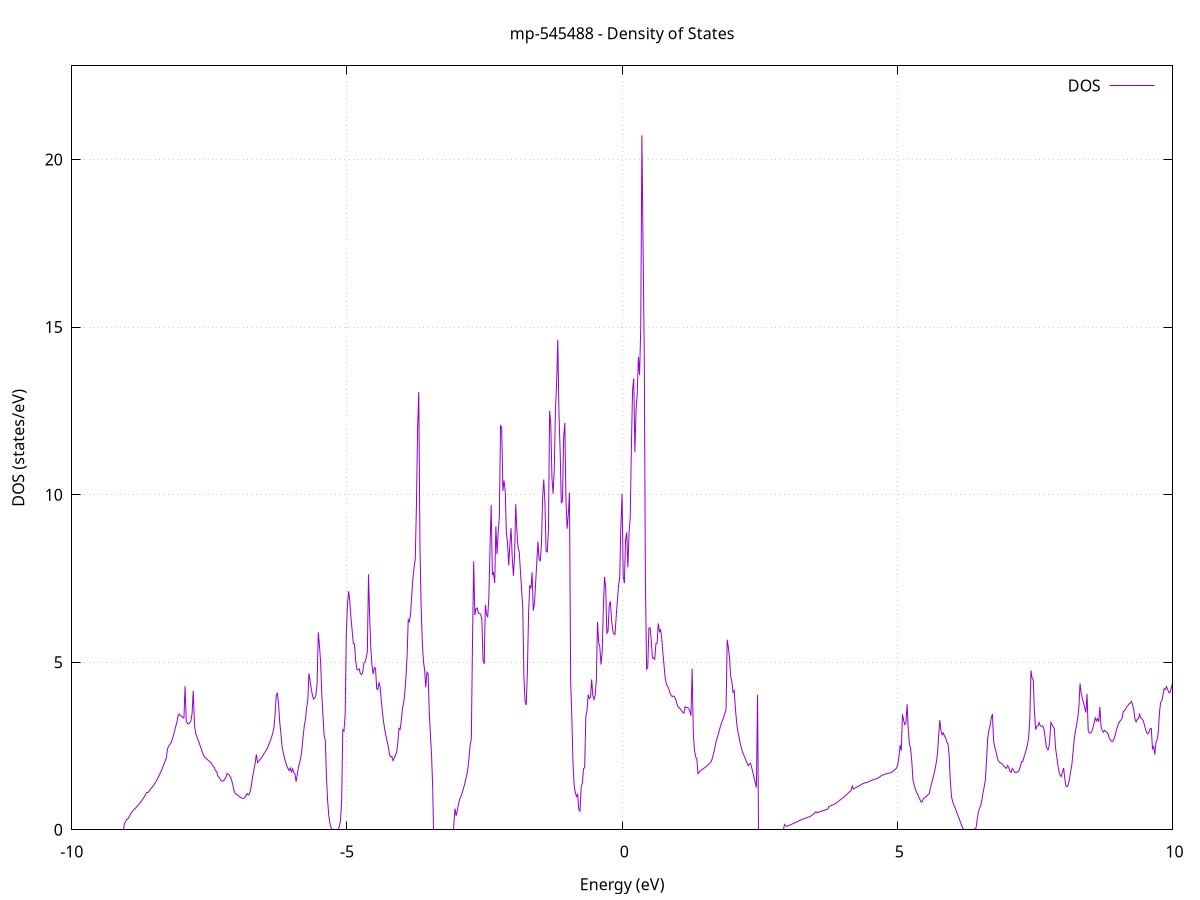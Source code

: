 set title 'mp-545488 - Density of States'
set xlabel 'Energy (eV)'
set ylabel 'DOS (states/eV)'
set grid
set xrange [-10:10]
set yrange [0:22.793]
set xzeroaxis lt -1
set terminal png size 800,600
set output 'mp-545488_dos_gnuplot.png'
plot '-' using 1:2 with lines title 'DOS'
-20.572300 0.000000
-20.551100 0.000000
-20.529800 0.000000
-20.508600 0.000000
-20.487400 0.000000
-20.466100 0.000000
-20.444900 0.000000
-20.423700 0.000000
-20.402500 0.000000
-20.381200 0.000000
-20.360000 0.000000
-20.338800 0.000000
-20.317500 0.000000
-20.296300 0.000000
-20.275100 0.000000
-20.253900 0.000000
-20.232600 0.000000
-20.211400 0.000000
-20.190200 0.000000
-20.168900 0.000000
-20.147700 0.000000
-20.126500 0.000000
-20.105300 0.000000
-20.084000 0.000000
-20.062800 0.000000
-20.041600 0.000000
-20.020300 0.000000
-19.999100 0.000000
-19.977900 0.000000
-19.956700 0.000000
-19.935400 0.000000
-19.914200 0.000000
-19.893000 0.000000
-19.871700 0.000000
-19.850500 0.000000
-19.829300 0.000000
-19.808100 0.000000
-19.786800 0.000000
-19.765600 0.000000
-19.744400 0.000000
-19.723100 0.000000
-19.701900 0.000000
-19.680700 0.000000
-19.659500 0.000000
-19.638200 0.000000
-19.617000 0.000000
-19.595800 0.000000
-19.574500 0.000000
-19.553300 0.000000
-19.532100 0.000000
-19.510900 0.000000
-19.489600 0.000000
-19.468400 0.000000
-19.447200 0.000000
-19.425900 0.000000
-19.404700 0.000000
-19.383500 0.000000
-19.362300 0.000000
-19.341000 0.000000
-19.319800 0.000000
-19.298600 0.000000
-19.277300 0.000000
-19.256100 0.000000
-19.234900 0.000000
-19.213700 0.000000
-19.192400 0.000000
-19.171200 0.000000
-19.150000 0.000000
-19.128700 0.000000
-19.107500 0.000000
-19.086300 0.000000
-19.065100 0.000000
-19.043800 0.000000
-19.022600 0.000000
-19.001400 0.000000
-18.980100 0.000000
-18.958900 0.000000
-18.937700 0.000000
-18.916500 0.000000
-18.895200 0.000000
-18.874000 0.000000
-18.852800 0.000000
-18.831500 0.000000
-18.810300 0.000000
-18.789100 0.000000
-18.767900 0.000000
-18.746600 0.000000
-18.725400 0.000000
-18.704200 0.000000
-18.682900 0.000000
-18.661700 0.000000
-18.640500 0.468500
-18.619300 0.961300
-18.598000 1.463600
-18.576800 1.737700
-18.555600 2.031300
-18.534300 2.330100
-18.513100 2.687200
-18.491900 3.016000
-18.470700 3.445700
-18.449400 3.469700
-18.428200 3.775200
-18.407000 4.185100
-18.385700 4.631400
-18.364500 5.154200
-18.343300 5.735200
-18.322100 6.657300
-18.300800 7.553600
-18.279600 7.580100
-18.258400 7.606800
-18.237100 7.200700
-18.215900 6.714400
-18.194700 6.654200
-18.173500 7.213800
-18.152200 7.670900
-18.131000 7.683500
-18.109800 7.666900
-18.088500 7.461000
-18.067300 7.149400
-18.046100 8.521900
-18.024900 6.105300
-18.003600 6.763700
-17.982400 8.008700
-17.961200 8.179400
-17.939900 6.055400
-17.918700 4.365400
-17.897500 0.319800
-17.876300 0.000000
-17.855000 0.000000
-17.833800 0.290500
-17.812600 1.189900
-17.791300 2.319500
-17.770100 3.691900
-17.748900 4.650200
-17.727700 5.180100
-17.706400 5.023000
-17.685200 4.800700
-17.664000 4.650100
-17.642700 4.578200
-17.621500 4.701700
-17.600300 4.827000
-17.579100 4.979500
-17.557800 5.238400
-17.536600 5.906900
-17.515400 6.201000
-17.494100 6.375900
-17.472900 6.388400
-17.451700 5.783900
-17.430500 4.013800
-17.409200 2.787200
-17.388000 2.320200
-17.366800 4.985500
-17.345500 6.442600
-17.324300 6.830600
-17.303100 7.129700
-17.281900 7.242000
-17.260600 7.709600
-17.239400 8.095100
-17.218200 8.592700
-17.196900 12.014800
-17.175700 21.468500
-17.154500 2.757900
-17.133300 0.000000
-17.112000 0.000000
-17.090800 0.000000
-17.069600 0.000000
-17.048300 0.000000
-17.027100 0.000000
-17.005900 0.000000
-16.984600 0.000000
-16.963400 0.000000
-16.942200 0.000000
-16.921000 0.000000
-16.899700 0.000000
-16.878500 0.000000
-16.857300 0.000000
-16.836000 0.000000
-16.814800 0.000000
-16.793600 0.000000
-16.772400 0.000000
-16.751100 0.000000
-16.729900 0.000000
-16.708700 0.000000
-16.687400 0.000000
-16.666200 0.000000
-16.645000 0.000000
-16.623800 0.000000
-16.602500 0.000000
-16.581300 0.000000
-16.560100 0.000000
-16.538800 0.000000
-16.517600 0.000000
-16.496400 0.000000
-16.475200 0.160700
-16.453900 0.360100
-16.432700 0.596500
-16.411500 0.783000
-16.390200 1.006700
-16.369000 1.407400
-16.347800 2.116800
-16.326600 3.084300
-16.305300 3.439000
-16.284100 4.045000
-16.262900 5.467900
-16.241600 5.691700
-16.220400 6.913900
-16.199200 6.679800
-16.178000 6.430000
-16.156700 6.756700
-16.135500 8.328200
-16.114300 9.112400
-16.093000 13.203500
-16.071800 19.273300
-16.050600 20.031500
-16.029400 19.752600
-16.008100 19.196500
-15.986900 20.700000
-15.965700 15.389900
-15.944400 3.398200
-15.923200 3.773300
-15.902000 3.993000
-15.880800 4.052900
-15.859500 4.038800
-15.838300 4.199900
-15.817100 4.431100
-15.795800 4.640000
-15.774600 4.801000
-15.753400 4.988100
-15.732200 5.357900
-15.710900 5.839600
-15.689700 6.381100
-15.668500 6.991600
-15.647200 8.504000
-15.626000 9.264200
-15.604800 9.674700
-15.583600 10.392800
-15.562300 9.139500
-15.541100 8.397000
-15.519900 8.228300
-15.498600 6.752000
-15.477400 6.109600
-15.456200 5.551700
-15.435000 5.011000
-15.413700 4.466700
-15.392500 3.544300
-15.371300 3.016200
-15.350000 2.306200
-15.328800 2.095900
-15.307600 1.764400
-15.286400 1.285500
-15.265100 0.862900
-15.243900 0.000000
-15.222700 0.000000
-15.201400 0.000000
-15.180200 0.000000
-15.159000 0.000000
-15.137800 0.000000
-15.116500 0.000000
-15.095300 0.000000
-15.074100 0.000000
-15.052800 0.000000
-15.031600 0.000000
-15.010400 0.000000
-14.989200 0.000000
-14.967900 0.000000
-14.946700 0.000000
-14.925500 0.000000
-14.904200 0.000000
-14.883000 0.000000
-14.861800 0.000000
-14.840600 0.000000
-14.819300 0.000000
-14.798100 0.000000
-14.776900 0.000000
-14.755600 0.000000
-14.734400 0.000000
-14.713200 0.000000
-14.692000 0.000000
-14.670700 0.000000
-14.649500 0.000000
-14.628300 0.000000
-14.607000 0.000000
-14.585800 0.000000
-14.564600 0.000000
-14.543400 0.000000
-14.522100 0.000000
-14.500900 0.000000
-14.479700 0.000000
-14.458400 0.000000
-14.437200 0.000000
-14.416000 0.000000
-14.394800 0.000000
-14.373500 0.000000
-14.352300 0.000000
-14.331100 0.000000
-14.309800 0.000000
-14.288600 0.000000
-14.267400 0.000000
-14.246200 0.000000
-14.224900 0.000000
-14.203700 0.000000
-14.182500 0.000000
-14.161200 0.000000
-14.140000 0.000000
-14.118800 0.000000
-14.097600 0.000000
-14.076300 0.000000
-14.055100 0.000000
-14.033900 0.000000
-14.012600 0.000000
-13.991400 0.000000
-13.970200 0.000000
-13.949000 0.000000
-13.927700 0.000000
-13.906500 0.000000
-13.885300 0.000000
-13.864000 0.000000
-13.842800 0.000000
-13.821600 0.000000
-13.800400 0.000000
-13.779100 0.000000
-13.757900 0.000000
-13.736700 0.000000
-13.715400 0.000000
-13.694200 0.000000
-13.673000 0.000000
-13.651800 0.000000
-13.630500 0.000000
-13.609300 0.000000
-13.588100 0.000000
-13.566800 0.000000
-13.545600 0.000000
-13.524400 0.000000
-13.503200 0.000000
-13.481900 0.000000
-13.460700 0.000000
-13.439500 0.000000
-13.418200 0.000000
-13.397000 0.000000
-13.375800 0.000000
-13.354600 0.000000
-13.333300 0.000000
-13.312100 0.000000
-13.290900 0.000000
-13.269600 0.000000
-13.248400 0.000000
-13.227200 0.000000
-13.206000 0.000000
-13.184700 0.000000
-13.163500 0.000000
-13.142300 0.000000
-13.121000 0.000000
-13.099800 0.000000
-13.078600 0.000000
-13.057400 0.000000
-13.036100 0.000000
-13.014900 0.000000
-12.993700 0.000000
-12.972400 0.000000
-12.951200 0.000000
-12.930000 0.000000
-12.908800 0.000000
-12.887500 0.000000
-12.866300 0.000000
-12.845100 0.000000
-12.823800 0.000000
-12.802600 0.000000
-12.781400 0.000000
-12.760200 0.000000
-12.738900 0.000000
-12.717700 0.000000
-12.696500 0.000000
-12.675200 0.000000
-12.654000 0.000000
-12.632800 0.000000
-12.611600 0.000000
-12.590300 0.000000
-12.569100 0.000000
-12.547900 0.000000
-12.526600 0.000000
-12.505400 0.000000
-12.484200 0.000000
-12.463000 0.000000
-12.441700 0.000000
-12.420500 0.000000
-12.399300 0.000000
-12.378000 0.000000
-12.356800 0.000000
-12.335600 0.000000
-12.314400 0.000000
-12.293100 0.000000
-12.271900 0.000000
-12.250700 0.000000
-12.229400 0.000000
-12.208200 0.000000
-12.187000 0.000000
-12.165800 0.000000
-12.144500 0.000000
-12.123300 0.000000
-12.102100 0.000000
-12.080800 0.000000
-12.059600 0.000000
-12.038400 0.000000
-12.017200 0.000000
-11.995900 0.000000
-11.974700 0.000000
-11.953500 0.000000
-11.932200 0.000000
-11.911000 0.000000
-11.889800 0.000000
-11.868600 0.000000
-11.847300 0.000000
-11.826100 0.000000
-11.804900 0.000000
-11.783600 0.000000
-11.762400 0.000000
-11.741200 0.000000
-11.720000 0.000000
-11.698700 0.000000
-11.677500 0.000000
-11.656300 0.000000
-11.635000 0.000000
-11.613800 0.000000
-11.592600 0.000000
-11.571400 0.000000
-11.550100 0.000000
-11.528900 0.000000
-11.507700 0.000000
-11.486400 0.000000
-11.465200 0.000000
-11.444000 0.000000
-11.422800 0.000000
-11.401500 0.000000
-11.380300 0.000000
-11.359100 0.000000
-11.337800 0.000000
-11.316600 0.000000
-11.295400 0.000000
-11.274200 0.000000
-11.252900 0.000000
-11.231700 0.000000
-11.210500 0.000000
-11.189200 0.000000
-11.168000 0.000000
-11.146800 0.000000
-11.125600 0.000000
-11.104300 0.000000
-11.083100 0.000000
-11.061900 0.000000
-11.040600 0.000000
-11.019400 0.000000
-10.998200 0.000000
-10.976900 0.000000
-10.955700 0.000000
-10.934500 0.000000
-10.913300 0.000000
-10.892000 0.000000
-10.870800 0.000000
-10.849600 0.000000
-10.828300 0.000000
-10.807100 0.000000
-10.785900 0.000000
-10.764700 0.000000
-10.743400 0.000000
-10.722200 0.000000
-10.701000 0.000000
-10.679700 0.000000
-10.658500 0.000000
-10.637300 0.000000
-10.616100 0.000000
-10.594800 0.000000
-10.573600 0.000000
-10.552400 0.000000
-10.531100 0.000000
-10.509900 0.000000
-10.488700 0.000000
-10.467500 0.000000
-10.446200 0.000000
-10.425000 0.000000
-10.403800 0.000000
-10.382500 0.000000
-10.361300 0.000000
-10.340100 0.000000
-10.318900 0.000000
-10.297600 0.000000
-10.276400 0.000000
-10.255200 0.000000
-10.233900 0.000000
-10.212700 0.000000
-10.191500 0.000000
-10.170300 0.000000
-10.149000 0.000000
-10.127800 0.000000
-10.106600 0.000000
-10.085300 0.000000
-10.064100 0.000000
-10.042900 0.000000
-10.021700 0.000000
-10.000400 0.000000
-9.979200 0.000000
-9.958000 0.000000
-9.936700 0.000000
-9.915500 0.000000
-9.894300 0.000000
-9.873100 0.000000
-9.851800 0.000000
-9.830600 0.000000
-9.809400 0.000000
-9.788100 0.000000
-9.766900 0.000000
-9.745700 0.000000
-9.724500 0.000000
-9.703200 0.000000
-9.682000 0.000000
-9.660800 0.000000
-9.639500 0.000000
-9.618300 0.000000
-9.597100 0.000000
-9.575900 0.000000
-9.554600 0.000000
-9.533400 0.000000
-9.512200 0.000000
-9.490900 0.000000
-9.469700 0.000000
-9.448500 0.000000
-9.427300 0.000000
-9.406000 0.000000
-9.384800 0.000000
-9.363600 0.000000
-9.342300 0.000000
-9.321100 0.000000
-9.299900 0.000000
-9.278700 0.000000
-9.257400 0.000000
-9.236200 0.000000
-9.215000 0.000000
-9.193700 0.000000
-9.172500 0.000000
-9.151300 0.000000
-9.130100 0.000000
-9.108800 0.000000
-9.087600 0.000000
-9.066400 0.000000
-9.045100 0.174500
-9.023900 0.244300
-9.002700 0.299200
-8.981500 0.325100
-8.960200 0.384100
-8.939000 0.446900
-8.917800 0.512500
-8.896500 0.556700
-8.875300 0.592000
-8.854100 0.627700
-8.832900 0.660600
-8.811600 0.700200
-8.790400 0.741700
-8.769200 0.783500
-8.747900 0.827300
-8.726700 0.875200
-8.705500 0.925300
-8.684300 0.978300
-8.663000 1.039700
-8.641800 1.111300
-8.620600 1.110000
-8.599300 1.133500
-8.578100 1.199600
-8.556900 1.234000
-8.535700 1.275000
-8.514400 1.324600
-8.493200 1.376800
-8.472000 1.434300
-8.450700 1.497800
-8.429500 1.566400
-8.408300 1.637000
-8.387100 1.710800
-8.365800 1.790700
-8.344600 1.875100
-8.323400 1.966500
-8.302100 2.059800
-8.280900 2.153400
-8.259700 2.421200
-8.238500 2.495900
-8.217200 2.551500
-8.196000 2.600900
-8.174800 2.692900
-8.153500 2.818300
-8.132300 2.945100
-8.111100 3.083800
-8.089900 3.217600
-8.068600 3.409600
-8.047400 3.456700
-8.026200 3.402400
-8.004900 3.391500
-7.983700 3.343600
-7.962500 3.336000
-7.941300 4.283100
-7.920000 3.231200
-7.898800 3.172800
-7.877600 3.152800
-7.856300 3.198200
-7.835100 3.243100
-7.813900 3.478800
-7.792700 4.149500
-7.771400 3.149600
-7.750200 2.875900
-7.729000 2.786200
-7.707700 2.690900
-7.686500 2.595900
-7.665300 2.501100
-7.644100 2.395200
-7.622800 2.287100
-7.601600 2.218200
-7.580400 2.161500
-7.559100 2.136200
-7.537900 2.096200
-7.516700 2.064800
-7.495500 2.039200
-7.474200 2.011700
-7.453000 1.953200
-7.431800 1.895600
-7.410500 1.856400
-7.389300 1.757000
-7.368100 1.746800
-7.346900 1.609100
-7.325600 1.565000
-7.304400 1.516800
-7.283200 1.459000
-7.261900 1.453000
-7.240700 1.464300
-7.219500 1.509900
-7.198300 1.573800
-7.177000 1.683000
-7.155800 1.657600
-7.134600 1.621200
-7.113300 1.563000
-7.092100 1.454900
-7.070900 1.318500
-7.049700 1.142700
-7.028400 1.074400
-7.007200 1.058400
-6.986000 1.040900
-6.964700 1.006300
-6.943500 0.975000
-6.922300 0.953000
-6.901100 0.938300
-6.879800 0.939100
-6.858600 0.955300
-6.837400 1.015900
-6.816100 1.080100
-6.794900 1.036000
-6.773700 1.060100
-6.752500 1.178100
-6.731200 1.397100
-6.710000 1.622200
-6.688800 1.805400
-6.667500 1.992800
-6.646300 2.251500
-6.625100 2.006100
-6.603900 2.051700
-6.582600 2.088400
-6.561400 2.129500
-6.540200 2.174400
-6.518900 2.243400
-6.497700 2.299600
-6.476500 2.348300
-6.455300 2.406500
-6.434000 2.484400
-6.412800 2.572100
-6.391600 2.658600
-6.370300 2.761600
-6.349100 2.886300
-6.327900 3.030800
-6.306700 3.413400
-6.285400 4.000900
-6.264200 4.086200
-6.243000 3.751800
-6.221700 3.212300
-6.200500 2.870700
-6.179300 2.474200
-6.158100 2.306800
-6.136800 2.155300
-6.115600 2.022200
-6.094400 1.915500
-6.073100 1.834100
-6.051900 1.768300
-6.030700 1.843100
-6.009500 1.727000
-5.988200 1.817500
-5.967000 1.708900
-5.945800 1.672000
-5.924500 1.433200
-5.903300 1.639600
-5.882100 1.866800
-5.860900 2.001400
-5.839600 2.144700
-5.818400 2.414800
-5.797200 2.769700
-5.775900 3.094300
-5.754700 3.292400
-5.733500 3.633300
-5.712300 3.849000
-5.691000 4.662800
-5.669800 4.448800
-5.648600 4.208200
-5.627300 4.009500
-5.606100 3.898300
-5.584900 3.932300
-5.563700 4.020500
-5.542400 4.377800
-5.521200 5.893700
-5.500000 5.500500
-5.478700 5.004900
-5.457500 4.044800
-5.436300 3.406900
-5.415100 2.811400
-5.393800 2.669300
-5.372600 1.574300
-5.351400 0.863700
-5.330100 0.418200
-5.308900 0.185200
-5.287700 0.054100
-5.266500 0.000000
-5.245200 0.000000
-5.224000 0.000000
-5.202800 0.000000
-5.181500 0.000000
-5.160300 0.016100
-5.139100 0.088500
-5.117900 0.278200
-5.096600 0.875100
-5.075400 2.984400
-5.054200 2.943700
-5.032900 3.449300
-5.011700 5.874200
-4.990500 6.738700
-4.969200 7.114700
-4.948000 6.808900
-4.926800 6.311600
-4.905600 5.940500
-4.884300 5.554100
-4.863100 5.548600
-4.841900 5.043100
-4.820600 4.787400
-4.799400 4.773300
-4.778200 4.803300
-4.757000 4.661600
-4.735700 4.628300
-4.714500 4.698800
-4.693300 4.964800
-4.672000 5.004100
-4.650800 5.123700
-4.629600 5.322400
-4.608400 7.621400
-4.587100 6.301100
-4.565900 5.408000
-4.544700 4.879100
-4.523400 4.646000
-4.502200 4.842000
-4.481000 4.818000
-4.459800 4.208000
-4.438500 4.180700
-4.417300 4.399200
-4.396100 4.251900
-4.374800 3.824300
-4.353600 3.481100
-4.332400 3.192800
-4.311200 2.964800
-4.289900 2.781400
-4.268700 2.629200
-4.247500 2.465300
-4.226200 2.237600
-4.205000 2.173400
-4.183800 2.188900
-4.162600 2.061500
-4.141300 2.140000
-4.120100 2.224100
-4.098900 2.306400
-4.077600 2.562200
-4.056400 3.023800
-4.035200 2.991100
-4.014000 3.242600
-3.992700 3.602700
-3.971500 3.776700
-3.950300 4.056300
-3.929000 4.533400
-3.907800 5.159800
-3.886600 6.272400
-3.865400 6.210100
-3.844100 6.443200
-3.822900 7.000500
-3.801700 7.501500
-3.780400 7.840600
-3.759200 8.063100
-3.738000 9.657900
-3.716800 11.970900
-3.695500 13.065000
-3.674300 8.511500
-3.653100 6.696000
-3.631800 5.634500
-3.610600 5.026800
-3.589400 4.775200
-3.568200 4.251000
-3.546900 4.702800
-3.525700 4.657900
-3.504500 3.512400
-3.483200 2.805600
-3.462000 2.201200
-3.440800 1.175300
-3.419600 0.000000
-3.398300 0.000000
-3.377100 0.000000
-3.355900 0.000000
-3.334600 0.000000
-3.313400 0.000000
-3.292200 0.000000
-3.271000 0.000000
-3.249700 0.000000
-3.228500 0.000000
-3.207300 0.000000
-3.186000 0.000000
-3.164800 0.000000
-3.143600 0.000000
-3.122400 0.000000
-3.101100 0.000000
-3.079900 0.000000
-3.058700 0.000000
-3.037400 0.633300
-3.016200 0.419400
-2.995000 0.584700
-2.973800 0.759100
-2.952500 0.915300
-2.931300 0.979400
-2.910100 1.085400
-2.888800 1.196600
-2.867600 1.325300
-2.846400 1.474000
-2.825200 1.612000
-2.803900 1.820700
-2.782700 2.140300
-2.761500 2.525900
-2.740200 2.708600
-2.719000 5.617400
-2.697800 8.008500
-2.676600 6.402100
-2.655300 6.597100
-2.634100 6.618700
-2.612900 6.468000
-2.591600 6.451400
-2.570400 6.427500
-2.549200 6.282600
-2.528000 5.071000
-2.506700 4.948500
-2.485500 6.715100
-2.464300 6.422500
-2.443000 6.342200
-2.421800 6.945600
-2.400600 8.437700
-2.379400 9.693900
-2.358100 7.603400
-2.336900 7.668800
-2.315700 7.363100
-2.294400 9.050600
-2.273200 8.226000
-2.252000 8.888400
-2.230800 9.347500
-2.209500 12.054600
-2.188300 12.003200
-2.167100 10.111500
-2.145800 10.421900
-2.124600 10.107800
-2.103400 8.864200
-2.082200 8.555500
-2.060900 7.891500
-2.039700 8.512200
-2.018500 9.000900
-1.997200 8.121100
-1.976000 7.574800
-1.954800 8.146900
-1.933600 9.714900
-1.912300 8.911500
-1.891100 8.417100
-1.869900 8.291600
-1.848600 7.728500
-1.827400 7.189800
-1.806200 6.638100
-1.785000 4.568800
-1.763700 3.823700
-1.742500 3.722100
-1.721300 4.741400
-1.700000 6.482000
-1.678800 7.295400
-1.657600 7.200200
-1.636400 7.676100
-1.615100 6.540800
-1.593900 6.743700
-1.572700 7.336300
-1.551400 7.979200
-1.530200 8.600500
-1.509000 8.059200
-1.487800 8.029000
-1.466500 8.502400
-1.445300 9.872000
-1.424100 10.451300
-1.402800 9.746600
-1.381600 8.305700
-1.360400 8.290500
-1.339200 8.936600
-1.317900 12.498700
-1.296700 12.113900
-1.275500 10.505700
-1.254200 10.026200
-1.233000 10.759300
-1.211800 12.526300
-1.190600 13.321900
-1.169300 14.626900
-1.148100 12.430300
-1.126900 11.319100
-1.105600 9.741400
-1.084400 9.818600
-1.063200 11.700300
-1.042000 12.140600
-1.020700 9.829200
-0.999500 8.981600
-0.978300 9.409100
-0.957000 10.059300
-0.935800 4.448100
-0.914600 3.375100
-0.893400 1.992700
-0.872100 1.324600
-0.850900 1.109500
-0.829700 0.993400
-0.808400 1.053300
-0.787200 0.604400
-0.766000 0.557100
-0.744800 1.265900
-0.723500 1.397100
-0.702300 1.814900
-0.681100 1.857700
-0.659800 3.375300
-0.638600 3.548500
-0.617400 4.030800
-0.596200 3.919800
-0.574900 3.952900
-0.553700 4.484500
-0.532500 3.995200
-0.511200 3.886800
-0.490000 4.029600
-0.468800 4.465800
-0.447600 6.203700
-0.426300 5.595100
-0.405100 5.443900
-0.383900 4.927600
-0.362600 5.283400
-0.341400 6.636600
-0.320200 7.545300
-0.299000 7.226000
-0.277700 5.866200
-0.256500 5.922100
-0.235300 6.674800
-0.214000 6.817600
-0.192800 6.279300
-0.171600 5.951000
-0.150400 5.843000
-0.129100 5.834000
-0.107900 6.360600
-0.086700 6.832300
-0.065400 7.282000
-0.044200 7.530800
-0.023000 9.067500
-0.001800 10.027100
0.019500 7.564700
0.040700 7.360700
0.061900 8.647900
0.083200 8.870900
0.104400 7.830600
0.125600 8.878000
0.146800 9.309000
0.168100 11.421600
0.189300 13.130400
0.210500 13.465000
0.231800 11.263100
0.253000 12.524600
0.274200 12.997900
0.295400 14.111100
0.316700 13.562500
0.337900 14.977000
0.359100 20.721100
0.380400 17.340900
0.401600 14.243700
0.422800 7.383200
0.444000 4.794500
0.465300 4.847300
0.486500 6.021400
0.507700 6.024700
0.529000 5.639400
0.550200 5.127200
0.571400 5.132300
0.592600 5.085400
0.613900 5.556800
0.635100 5.565300
0.656300 6.158400
0.677600 5.911800
0.698800 5.964900
0.720000 5.712300
0.741200 5.266800
0.762500 4.882900
0.783700 4.503300
0.804900 4.338900
0.826200 4.281700
0.847400 4.202700
0.868600 4.090100
0.889800 4.002400
0.911100 3.977800
0.932300 3.992100
0.953500 3.960800
0.974800 3.884300
0.996000 3.755700
1.017200 3.665000
1.038500 3.636900
1.059700 3.598900
1.080900 3.551100
1.102100 3.505500
1.123400 3.481200
1.144600 3.669400
1.165800 3.642800
1.187100 3.649100
1.208300 3.620000
1.229500 3.535200
1.250700 3.406900
1.272000 4.804600
1.293200 2.874500
1.314400 2.372100
1.335700 2.176400
1.356900 2.116200
1.378100 1.675300
1.399300 1.716900
1.420600 1.761700
1.441800 1.788000
1.463000 1.810600
1.484300 1.833300
1.505500 1.857800
1.526700 1.888900
1.547900 1.920000
1.569200 1.951100
1.590400 1.982200
1.611600 2.013300
1.632900 2.102600
1.654100 2.234000
1.675300 2.367600
1.696500 2.560000
1.717800 2.685700
1.739000 2.806500
1.760200 2.931200
1.781500 3.061800
1.802700 3.170700
1.823900 3.269600
1.845100 3.356600
1.866400 3.484800
1.887600 3.580800
1.908800 5.671600
1.930100 5.444700
1.951300 5.124600
1.972500 4.579100
1.993700 4.426200
2.015000 4.098500
2.036200 4.150100
2.057400 3.633600
2.078700 3.226500
2.099900 2.957900
2.121100 2.794800
2.142300 2.606300
2.163600 2.465700
2.184800 2.329300
2.206000 2.245600
2.227300 2.161900
2.248500 2.078200
2.269700 1.994500
2.290900 1.915200
2.312200 1.959700
2.333400 1.980900
2.354600 1.849800
2.375900 1.702000
2.397100 1.554100
2.418300 1.406200
2.439500 1.258300
2.460800 4.031800
2.482000 0.000000
2.503200 0.000000
2.524500 0.000000
2.545700 0.000000
2.566900 0.000000
2.588100 0.000000
2.609400 0.000000
2.630600 0.000000
2.651800 0.000000
2.673100 0.000000
2.694300 0.000000
2.715500 0.000000
2.736700 0.000000
2.758000 0.000000
2.779200 0.000000
2.800400 0.000000
2.821700 0.000000
2.842900 0.000000
2.864100 0.000000
2.885300 0.000000
2.906600 0.000000
2.927800 0.000000
2.949000 0.158900
2.970300 0.122800
2.991500 0.104400
3.012700 0.118100
3.033900 0.132300
3.055200 0.147000
3.076400 0.162200
3.097600 0.177900
3.118900 0.193900
3.140100 0.209400
3.161300 0.225400
3.182500 0.241900
3.203800 0.259000
3.225000 0.277100
3.246200 0.294600
3.267500 0.307600
3.288700 0.319100
3.309900 0.331500
3.331100 0.343400
3.352400 0.356500
3.373600 0.369500
3.394800 0.382300
3.416100 0.395900
3.437300 0.420600
3.458500 0.447300
3.479700 0.476000
3.501000 0.507000
3.522200 0.540700
3.543400 0.505000
3.564700 0.521000
3.585900 0.534000
3.607100 0.546300
3.628300 0.558500
3.649600 0.570600
3.670800 0.582500
3.692000 0.593500
3.713300 0.603300
3.734500 0.612000
3.755700 0.690500
3.776900 0.710500
3.798200 0.724800
3.819400 0.736000
3.840600 0.750400
3.861900 0.768300
3.883100 0.789500
3.904300 0.812900
3.925500 0.841100
3.946800 0.871500
3.968000 0.900400
3.989200 0.927300
4.010500 0.952100
4.031700 0.979400
4.052900 1.008900
4.074100 1.040500
4.095400 1.075900
4.116600 1.110000
4.137800 1.139700
4.159100 1.169100
4.180300 1.302700
4.201500 1.216800
4.222700 1.235500
4.244000 1.254900
4.265200 1.274600
4.286400 1.294100
4.307700 1.313300
4.328900 1.332600
4.350100 1.353300
4.371300 1.374800
4.392600 1.390500
4.413800 1.401600
4.435000 1.400500
4.456300 1.416900
4.477500 1.433900
4.498700 1.450300
4.519900 1.466000
4.541200 1.480000
4.562400 1.492500
4.583600 1.503800
4.604900 1.513700
4.626100 1.523000
4.647300 1.546000
4.668500 1.564800
4.689800 1.586600
4.711000 1.616800
4.732200 1.630600
4.753500 1.643100
4.774700 1.655000
4.795900 1.666500
4.817100 1.677600
4.838400 1.688400
4.859600 1.694500
4.880800 1.702900
4.902100 1.720000
4.923300 1.747600
4.944500 1.778200
4.965700 1.808900
4.987000 1.839700
5.008200 1.946600
5.029400 2.178000
5.050700 2.522200
5.071900 2.363800
5.093100 3.447800
5.114300 3.264600
5.135600 3.141100
5.156800 3.202200
5.178000 3.744300
5.199300 2.969900
5.220500 2.553100
5.241700 2.430100
5.262900 2.042400
5.284200 1.489300
5.305400 1.341100
5.326600 1.214000
5.347900 1.128100
5.369100 1.059600
5.390300 0.973300
5.411500 0.905200
5.432800 0.823100
5.454000 0.845400
5.475200 0.927000
5.496500 0.955600
5.517700 0.984600
5.538900 1.017400
5.560100 1.052100
5.581400 1.087700
5.602600 1.259300
5.623800 1.385900
5.645100 1.523800
5.666300 1.660000
5.687500 1.822600
5.708700 2.018900
5.730000 2.263000
5.751200 2.813200
5.772400 3.272300
5.793700 2.947400
5.814900 2.831400
5.836100 2.891400
5.857300 2.798800
5.878600 2.745700
5.899800 2.610800
5.921000 2.571900
5.942300 2.198500
5.963500 1.444100
5.984700 0.982600
6.005900 0.838800
6.027200 0.739400
6.048400 0.661500
6.069600 0.569200
6.090900 0.476400
6.112100 0.383200
6.133300 0.289600
6.154500 0.195500
6.175800 0.101000
6.197000 0.032300
6.218200 0.005700
6.239500 0.000000
6.260700 0.000000
6.281900 0.000000
6.303100 0.000000
6.324400 0.000000
6.345600 0.000000
6.366800 0.000000
6.388100 0.006900
6.409300 0.027400
6.430500 0.058400
6.451700 0.310900
6.473000 0.535500
6.494200 0.648300
6.515400 0.709900
6.536700 0.894600
6.557900 1.107800
6.579100 1.282500
6.600300 1.499700
6.621600 2.110200
6.642800 2.727300
6.664000 2.968600
6.685300 3.104700
6.706500 3.332200
6.727700 3.454600
6.748900 2.657100
6.770200 2.464200
6.791400 2.335900
6.812600 2.177900
6.833900 2.058000
6.855100 2.018800
6.876300 1.994000
6.897500 1.978900
6.918800 1.932000
6.940000 1.889400
6.961200 1.855000
6.982500 1.830700
7.003700 1.915600
7.024900 1.856000
7.046200 1.752400
7.067400 1.712600
7.088600 1.828700
7.109800 1.780600
7.131100 1.722300
7.152300 1.707500
7.173500 1.716500
7.194800 1.735100
7.216000 1.784400
7.237200 1.898500
7.258400 2.036000
7.279700 2.034300
7.300900 2.160000
7.322100 2.286600
7.343400 2.394000
7.364600 2.547400
7.385800 2.749700
7.407000 3.278100
7.428300 4.754300
7.449500 4.518700
7.470700 4.480400
7.492000 3.492900
7.513200 2.988900
7.534400 3.084600
7.555600 3.104200
7.576900 3.200900
7.598100 3.098200
7.619300 3.088600
7.640600 3.098300
7.661800 3.023000
7.683000 2.784300
7.704200 2.512900
7.725500 2.393100
7.746700 2.400100
7.767900 2.616200
7.789200 3.205400
7.810400 3.144800
7.831600 3.077400
7.852800 3.013900
7.874100 2.453200
7.895300 2.198000
7.916500 1.946600
7.937800 1.737700
7.959000 1.626500
7.980200 1.589000
8.001400 1.725100
8.022700 1.841200
8.043900 1.509300
8.065100 1.301600
8.086400 1.291200
8.107600 1.352500
8.128800 1.523700
8.150000 1.741000
8.171300 1.944500
8.192500 2.318600
8.213700 2.684300
8.235000 2.937300
8.256200 3.109700
8.277400 3.328600
8.298600 3.632000
8.319900 4.363800
8.341100 4.069100
8.362300 3.920900
8.383600 3.786000
8.404800 3.645100
8.426000 3.498800
8.447200 4.055200
8.468500 2.952900
8.489700 2.892200
8.510900 2.885100
8.532200 2.929000
8.553400 3.042300
8.574600 3.174400
8.595800 3.336000
8.617100 3.249700
8.638300 3.316100
8.659500 3.220800
8.680800 3.667700
8.702000 3.075900
8.723200 2.961200
8.744400 2.911500
8.765700 2.966500
8.786900 2.938400
8.808100 2.903000
8.829400 2.867300
8.850600 2.727700
8.871800 2.679200
8.893000 2.640700
8.914300 2.638600
8.935500 2.702500
8.956700 2.808300
8.978000 2.964600
8.999200 3.068600
9.020400 3.179100
9.041600 3.234200
9.062900 3.271100
9.084100 3.325100
9.105300 3.533600
9.126600 3.551500
9.147800 3.596900
9.169000 3.672600
9.190200 3.707800
9.211500 3.759400
9.232700 3.778900
9.253900 3.831800
9.275200 3.722900
9.296400 3.588500
9.317600 3.310600
9.338800 3.218200
9.360100 3.301200
9.381300 3.309400
9.402500 3.449600
9.423800 3.336500
9.445000 3.314800
9.466200 3.259700
9.487400 3.149000
9.508700 3.004200
9.529900 2.899900
9.551100 2.860300
9.572400 2.908800
9.593600 3.015500
9.614800 3.023100
9.636000 2.419600
9.657300 2.486300
9.678500 2.246100
9.699700 2.611800
9.721000 2.682700
9.742200 2.919700
9.763400 3.501300
9.784600 3.798300
9.805900 3.848600
9.827100 4.022400
9.848300 4.208100
9.869600 4.181800
9.890800 4.273100
9.912000 4.186500
9.933200 4.098000
9.954500 4.089200
9.975700 4.222400
9.996900 4.350300
10.018200 4.457300
10.039400 4.704300
10.060600 4.763200
10.081800 4.723000
10.103100 4.663000
10.124300 4.649900
10.145500 4.560300
10.166800 4.698600
10.188000 4.744300
10.209200 4.502000
10.230400 5.259300
10.251700 4.980000
10.272900 5.113200
10.294100 5.171600
10.315400 5.496400
10.336600 6.096900
10.357800 6.026200
10.379000 5.892700
10.400300 5.797300
10.421500 5.660600
10.442700 5.979700
10.464000 6.021300
10.485200 6.100900
10.506400 6.159200
10.527600 6.218600
10.548900 6.473500
10.570100 6.795100
10.591300 5.821500
10.612600 6.360900
10.633800 6.729500
10.655000 6.911000
10.676200 6.736300
10.697500 6.416300
10.718700 5.932300
10.739900 5.479000
10.761200 5.213700
10.782400 5.577100
10.803600 5.426400
10.824800 4.980100
10.846100 4.578900
10.867300 4.816400
10.888500 5.223500
10.909800 6.082800
10.931000 6.534400
10.952200 7.104800
10.973400 6.555300
10.994700 6.515200
11.015900 6.590100
11.037100 6.337300
11.058400 6.222700
11.079600 5.659800
11.100800 4.638200
11.122000 4.079700
11.143300 3.676100
11.164500 2.985900
11.185700 2.464200
11.207000 2.649800
11.228200 2.897400
11.249400 3.057700
11.270600 3.147200
11.291900 3.403300
11.313100 3.657700
11.334300 3.806800
11.355600 3.796500
11.376800 3.902800
11.398000 3.873700
11.419200 3.937100
11.440500 3.863200
11.461700 4.006800
11.482900 4.098700
11.504200 4.097400
11.525400 4.269800
11.546600 4.379800
11.567800 4.651300
11.589100 4.782600
11.610300 4.932900
11.631500 5.073000
11.652800 5.056900
11.674000 5.286500
11.695200 5.219100
11.716400 5.108100
11.737700 5.012100
11.758900 4.931800
11.780100 4.861200
11.801400 5.589600
11.822600 4.513300
11.843800 4.151800
11.865000 3.897600
11.886300 3.601100
11.907500 4.023200
11.928700 3.468800
11.950000 3.076700
11.971200 2.755400
11.992400 2.958300
12.013600 3.073800
12.034900 3.376700
12.056100 3.740800
12.077300 4.975200
12.098600 5.036600
12.119800 5.804800
12.141000 5.261200
12.162200 4.691600
12.183500 4.564700
12.204700 4.562100
12.225900 4.428500
12.247200 4.339000
12.268400 4.043600
12.289600 3.777300
12.310800 4.550600
12.332100 5.230700
12.353300 5.302900
12.374500 5.593000
12.395800 5.947400
12.417000 6.729300
12.438200 6.418800
12.459400 6.112700
12.480700 6.064100
12.501900 5.992200
12.523100 5.793000
12.544400 5.801600
12.565600 5.339800
12.586800 5.052700
12.608000 5.150600
12.629300 5.168900
12.650500 5.452900
12.671700 5.332600
12.693000 5.584500
12.714200 5.631100
12.735400 5.592600
12.756600 5.548200
12.777900 5.553500
12.799100 5.365400
12.820300 5.491600
12.841600 5.779200
12.862800 5.660600
12.884000 5.562900
12.905200 6.258000
12.926500 6.734700
12.947700 7.761900
12.968900 8.090700
12.990200 7.500600
13.011400 7.434400
13.032600 7.438200
13.053900 6.761100
13.075100 6.334500
13.096300 5.900200
13.117500 5.722500
13.138800 6.404800
13.160000 5.380800
13.181200 5.175800
13.202500 4.555600
13.223700 4.164600
13.244900 3.865400
13.266100 3.518400
13.287400 3.341300
13.308600 3.172600
13.329800 3.010100
13.351100 2.947400
13.372300 2.838800
13.393500 2.714900
13.414700 2.461000
13.436000 2.360300
13.457200 2.314500
13.478400 2.350900
13.499700 2.216400
13.520900 2.084700
13.542100 1.998500
13.563300 2.035600
13.584600 2.122700
13.605800 2.251700
13.627000 2.413800
13.648300 2.655900
13.669500 2.879500
13.690700 3.178200
13.711900 3.356900
13.733200 3.802600
13.754400 4.276500
13.775600 4.732500
13.796900 5.499200
13.818100 6.494600
13.839300 7.241200
13.860500 7.276400
13.881800 7.511800
13.903000 7.132700
13.924200 6.875300
13.945500 7.034100
13.966700 7.223900
13.987900 7.285500
14.009100 6.510500
14.030400 5.709900
14.051600 5.237500
14.072800 4.938900
14.094100 5.026400
14.115300 5.573500
14.136500 6.076100
14.157700 6.408400
14.179000 6.790700
14.200200 6.764200
14.221400 5.922800
14.242700 5.235200
14.263900 4.793200
14.285100 4.489500
14.306300 4.097600
14.327600 4.106600
14.348800 4.409200
14.370000 5.156100
14.391300 6.701500
14.412500 6.404800
14.433700 5.918400
14.454900 5.824300
14.476200 5.879200
14.497400 6.544400
14.518600 5.791300
14.539900 5.443300
14.561100 5.081200
14.582300 4.959800
14.603500 4.793000
14.624800 5.382100
14.646000 5.671600
14.667200 5.456000
14.688500 5.888200
14.709700 5.438300
14.730900 4.871700
14.752100 5.005600
14.773400 5.259500
14.794600 5.571600
14.815800 6.048800
14.837100 6.100500
14.858300 5.905400
14.879500 6.173500
14.900700 6.738400
14.922000 7.173000
14.943200 6.761600
14.964400 6.649200
14.985700 6.668900
15.006900 6.467100
15.028100 6.712000
15.049300 6.712900
15.070600 6.653900
15.091800 6.201700
15.113000 5.753600
15.134300 5.662100
15.155500 5.925100
15.176700 6.440000
15.197900 7.503900
15.219200 7.748300
15.240400 7.650800
15.261600 7.344000
15.282900 7.301300
15.304100 6.299200
15.325300 5.552400
15.346500 5.340300
15.367800 5.269800
15.389000 5.702700
15.410200 6.118100
15.431500 6.805400
15.452700 7.868200
15.473900 8.133700
15.495100 7.435800
15.516400 7.060800
15.537600 6.719000
15.558800 6.529000
15.580100 6.416400
15.601300 6.450700
15.622500 6.975400
15.643700 6.897700
15.665000 6.234500
15.686200 5.956000
15.707400 6.187500
15.728700 5.682500
15.749900 5.460700
15.771100 5.358200
15.792300 5.337100
15.813600 5.413300
15.834800 5.595300
15.856000 5.639400
15.877300 5.789100
15.898500 5.344800
15.919700 4.816700
15.940900 5.015900
15.962200 4.643100
15.983400 5.064400
16.004600 4.591000
16.025900 4.343200
16.047100 4.327900
16.068300 4.326000
16.089500 4.879000
16.110800 4.220700
16.132000 3.365100
16.153200 3.376900
16.174500 3.862600
16.195700 4.856400
16.216900 5.444200
16.238100 5.509400
16.259400 5.325000
16.280600 5.308100
16.301800 5.473000
16.323100 6.060000
16.344300 5.309900
16.365500 4.460100
16.386700 4.138200
16.408000 3.662900
16.429200 3.158900
16.450400 2.763600
16.471700 2.519700
16.492900 2.416800
16.514100 2.288800
16.535300 2.235200
16.556600 2.227000
16.577800 2.544300
16.599000 3.103000
16.620300 3.511500
16.641500 4.596900
16.662700 4.942500
16.683900 5.012400
16.705200 4.941800
16.726400 4.851500
16.747600 5.357700
16.768900 5.009700
16.790100 4.989700
16.811300 5.023000
16.832500 4.791500
16.853800 4.314200
16.875000 4.583500
16.896200 4.242800
16.917500 4.269100
16.938700 4.899800
16.959900 5.297800
16.981100 5.325800
17.002400 5.545700
17.023600 5.145600
17.044800 4.810900
17.066100 4.825100
17.087300 5.069000
17.108500 5.381600
17.129700 5.457900
17.151000 5.603200
17.172200 5.968700
17.193400 5.526700
17.214700 5.598400
17.235900 5.459900
17.257100 5.295500
17.278300 5.171800
17.299600 5.256700
17.320800 5.275600
17.342000 4.977000
17.363300 4.978300
17.384500 5.607800
17.405700 5.418900
17.426900 5.454600
17.448200 5.165300
17.469400 4.981500
17.490600 4.975300
17.511900 4.950000
17.533100 4.997100
17.554300 5.009000
17.575500 5.169300
17.596800 5.339600
17.618000 5.961700
17.639200 6.227500
17.660500 6.036300
17.681700 5.758900
17.702900 5.461000
17.724100 5.257700
17.745400 5.247000
17.766600 5.176900
17.787800 5.104900
17.809100 5.036900
17.830300 4.950100
17.851500 5.068900
17.872700 5.303000
17.894000 5.343100
17.915200 5.459200
17.936400 5.598400
17.957700 5.476900
17.978900 5.186200
18.000100 5.229400
18.021300 5.575500
18.042600 4.837300
18.063800 4.533800
18.085000 4.508300
18.106300 4.677000
18.127500 4.731800
18.148700 5.006200
18.169900 5.395500
18.191200 5.581400
18.212400 5.531100
18.233600 5.358600
18.254900 5.115700
18.276100 5.031100
18.297300 5.302000
18.318500 5.449400
18.339800 5.561000
18.361000 5.820100
18.382200 5.797100
18.403500 5.803900
18.424700 7.313700
18.445900 5.418600
18.467100 5.239400
18.488400 4.997300
18.509600 4.969700
18.530800 5.026800
18.552100 5.104400
18.573300 5.150800
18.594500 5.144300
18.615700 5.167800
18.637000 5.180600
18.658200 5.191500
18.679400 5.229500
18.700700 5.273100
18.721900 5.548400
18.743100 5.692900
18.764300 5.707800
18.785600 5.827700
18.806800 6.601600
18.828000 7.472100
18.849300 7.259800
18.870500 6.823900
18.891700 6.603700
18.912900 6.226700
18.934200 6.684100
18.955400 6.428000
18.976600 6.144200
18.997900 6.011500
19.019100 6.531400
19.040300 5.964500
19.061600 5.736800
19.082800 6.170000
19.104000 6.350800
19.125200 5.901700
19.146500 6.381900
19.167700 7.287200
19.188900 7.279700
19.210200 6.267300
19.231400 5.731100
19.252600 5.370300
19.273800 5.184900
19.295100 4.705800
19.316300 4.464100
19.337500 4.416000
19.358800 4.503700
19.380000 4.738900
19.401200 4.940500
19.422400 4.942200
19.443700 5.286400
19.464900 4.939200
19.486100 3.382700
19.507400 2.675000
19.528600 2.267000
19.549800 1.891200
19.571000 1.644800
19.592300 1.423700
19.613500 1.399300
19.634700 1.245400
19.656000 1.143200
19.677200 1.050300
19.698400 0.946600
19.719600 0.851800
19.740900 0.776900
19.762100 0.727600
19.783300 0.678900
19.804600 0.628600
19.825800 0.585500
19.847000 0.560500
19.868200 0.526900
19.889500 0.425100
19.910700 0.317700
19.931900 0.208800
19.953200 0.113700
19.974400 0.000000
19.995600 0.000000
20.016800 0.000000
20.038100 0.000000
20.059300 0.000000
20.080500 0.000000
20.101800 0.000000
20.123000 0.000000
20.144200 0.000000
20.165400 0.000000
20.186700 0.000000
20.207900 0.000000
20.229100 0.000000
20.250400 0.000000
20.271600 0.000000
20.292800 0.000000
20.314000 0.000000
20.335300 0.000000
20.356500 0.000000
20.377700 0.000000
20.399000 0.000000
20.420200 0.000000
20.441400 0.000000
20.462600 0.000000
20.483900 0.000000
20.505100 0.000000
20.526300 0.000000
20.547600 0.000000
20.568800 0.000000
20.590000 0.000000
20.611200 0.000000
20.632500 0.000000
20.653700 0.000000
20.674900 0.000000
20.696200 0.000000
20.717400 0.000000
20.738600 0.000000
20.759800 0.000000
20.781100 0.000000
20.802300 0.000000
20.823500 0.000000
20.844800 0.000000
20.866000 0.000000
20.887200 0.000000
20.908400 0.000000
20.929700 0.000000
20.950900 0.000000
20.972100 0.000000
20.993400 0.000000
21.014600 0.000000
21.035800 0.000000
21.057000 0.000000
21.078300 0.000000
21.099500 0.000000
21.120700 0.000000
21.142000 0.000000
21.163200 0.000000
21.184400 0.000000
21.205600 0.000000
21.226900 0.000000
21.248100 0.000000
21.269300 0.000000
21.290600 0.000000
21.311800 0.000000
21.333000 0.000000
21.354200 0.000000
21.375500 0.000000
21.396700 0.000000
21.417900 0.000000
21.439200 0.000000
21.460400 0.000000
21.481600 0.000000
21.502800 0.000000
21.524100 0.000000
21.545300 0.000000
21.566500 0.000000
21.587800 0.000000
21.609000 0.000000
21.630200 0.000000
21.651400 0.000000
21.672700 0.000000
21.693900 0.000000
21.715100 0.000000
21.736400 0.000000
21.757600 0.000000
21.778800 0.000000
21.800000 0.000000
21.821300 0.000000
21.842500 0.000000
21.863700 0.000000
21.885000 0.000000
e
